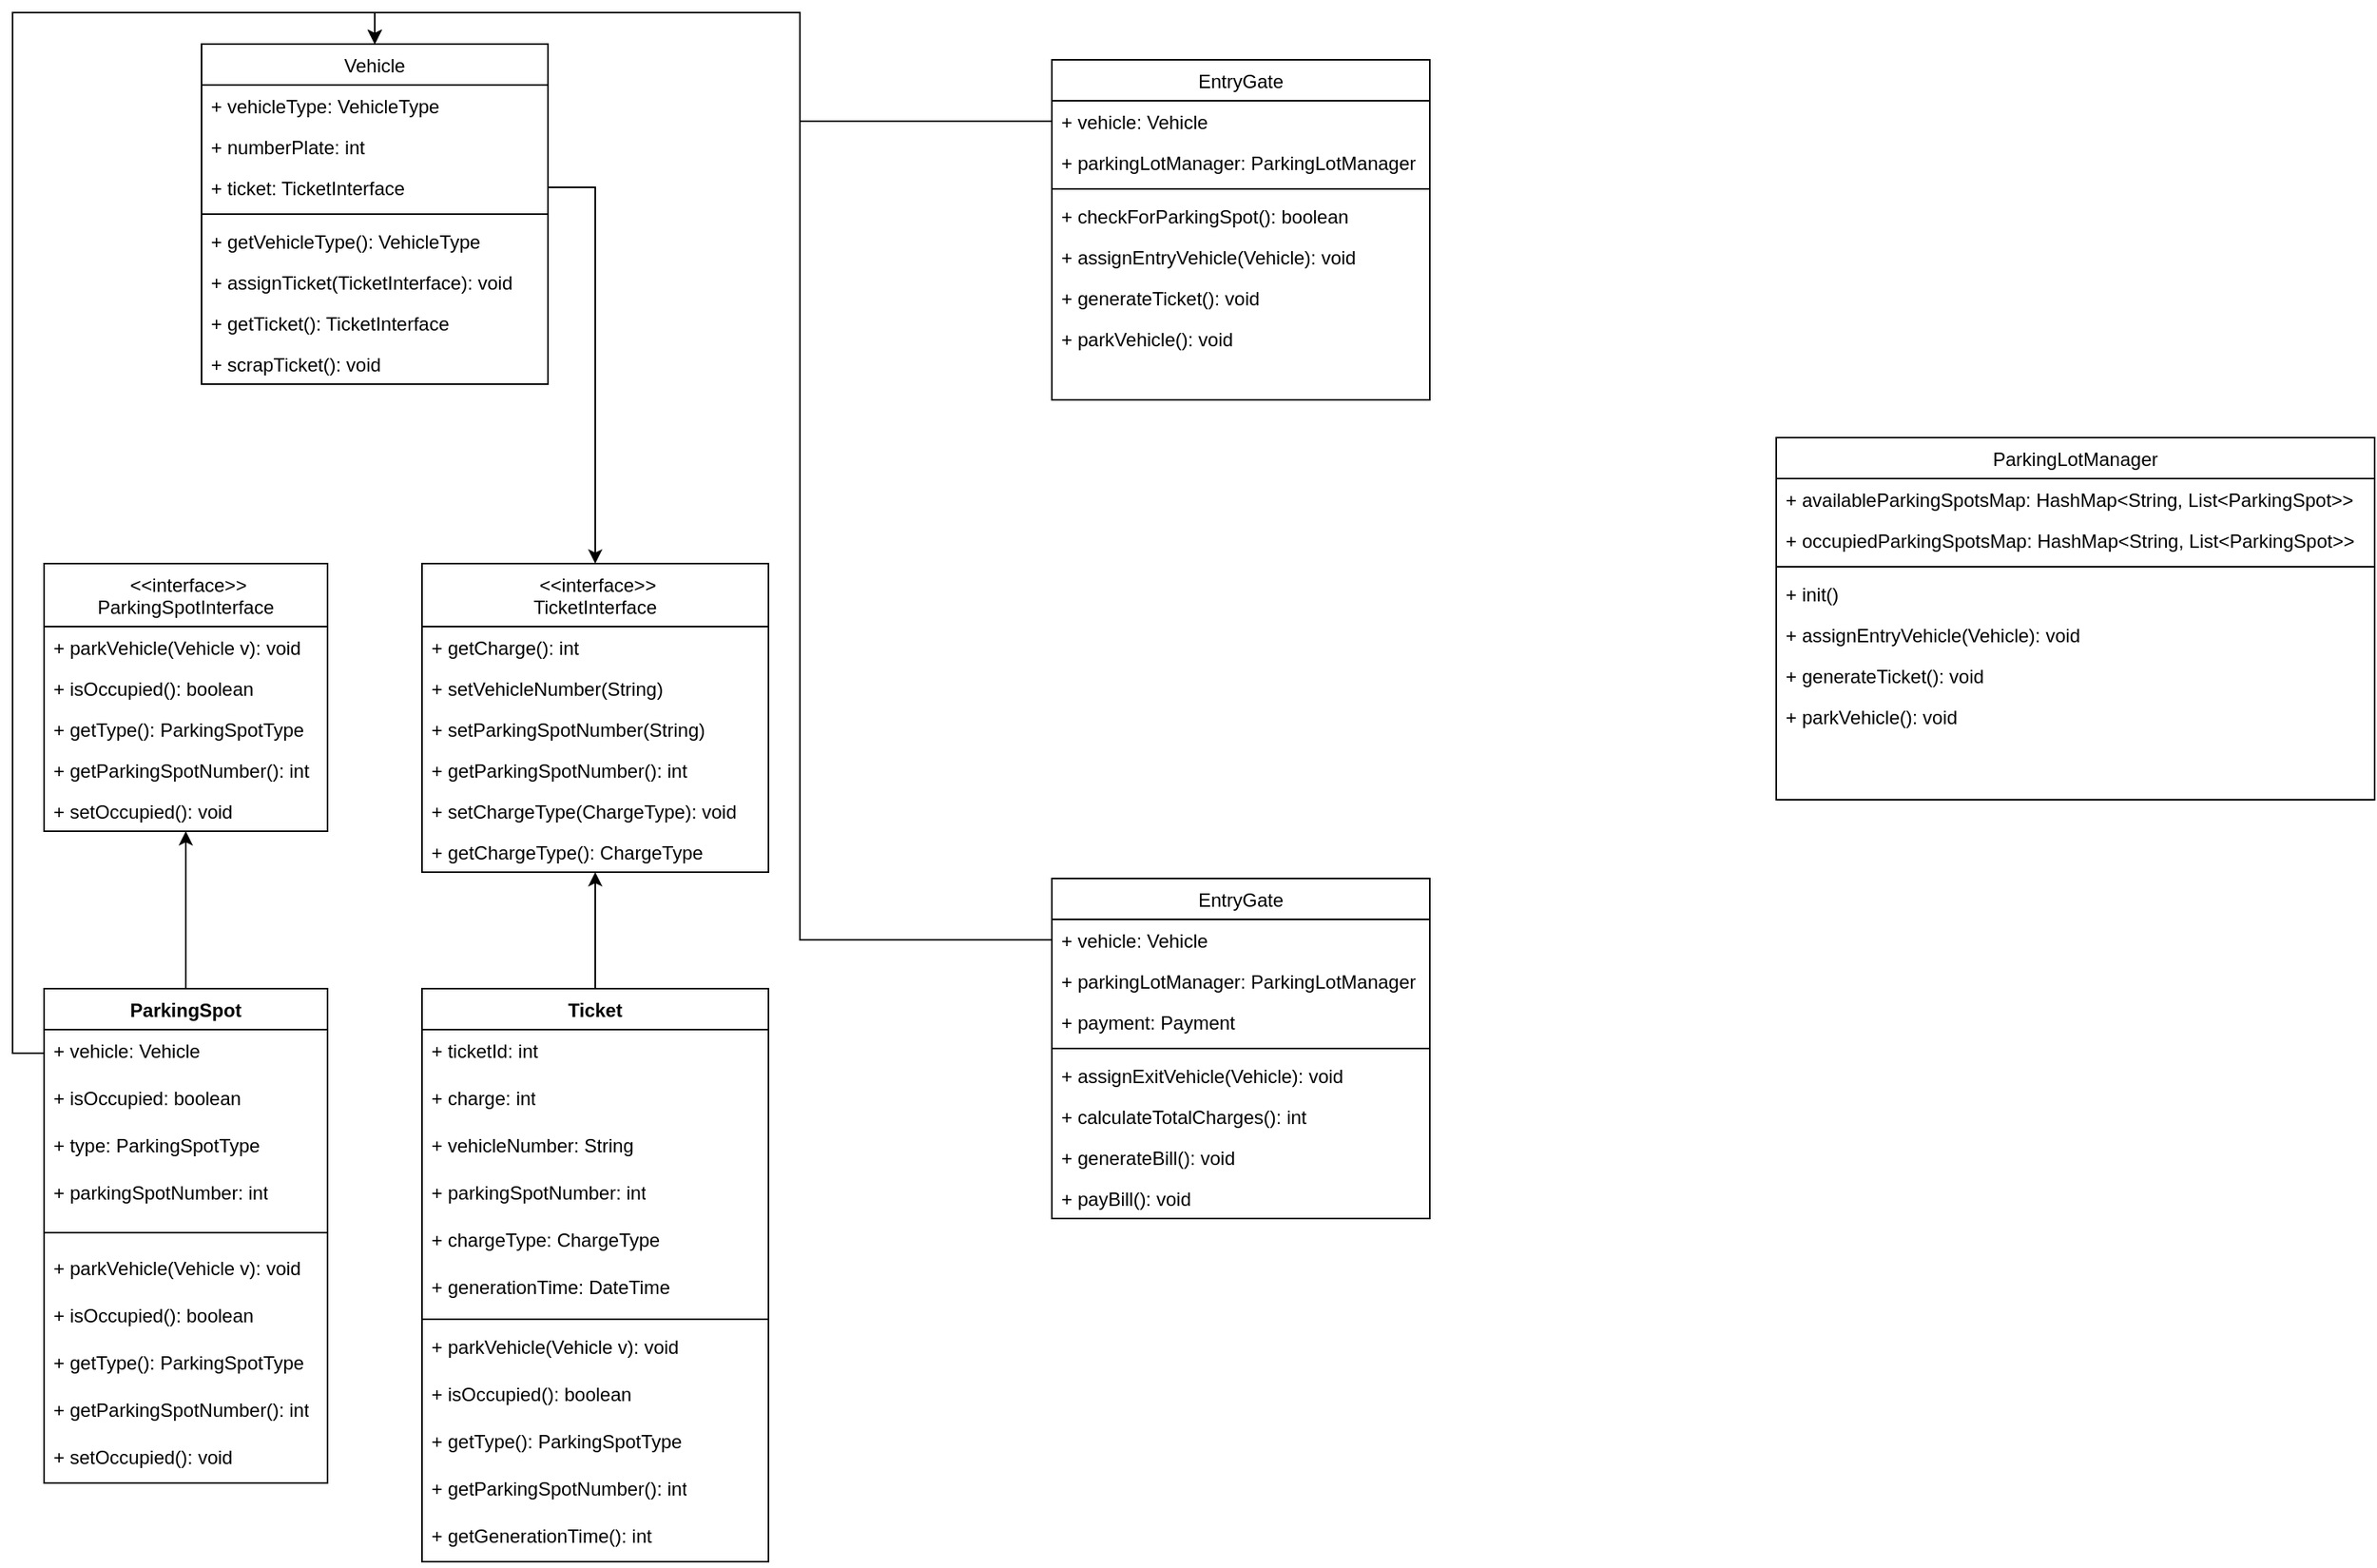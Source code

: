 <mxfile version="24.6.1" type="device">
  <diagram id="C5RBs43oDa-KdzZeNtuy" name="Page-1">
    <mxGraphModel dx="1379" dy="731" grid="1" gridSize="10" guides="1" tooltips="1" connect="1" arrows="1" fold="1" page="1" pageScale="1" pageWidth="827" pageHeight="1169" math="0" shadow="0">
      <root>
        <mxCell id="WIyWlLk6GJQsqaUBKTNV-0" />
        <mxCell id="WIyWlLk6GJQsqaUBKTNV-1" parent="WIyWlLk6GJQsqaUBKTNV-0" />
        <mxCell id="zkfFHV4jXpPFQw0GAbJ--6" value=" &lt;&lt;interface&gt;&gt;&#xa;ParkingSpotInterface&#xa;" style="swimlane;fontStyle=0;align=center;verticalAlign=top;childLayout=stackLayout;horizontal=1;startSize=40;horizontalStack=0;resizeParent=1;resizeLast=0;collapsible=1;marginBottom=0;rounded=0;shadow=0;strokeWidth=1;" parent="WIyWlLk6GJQsqaUBKTNV-1" vertex="1">
          <mxGeometry x="120" y="360" width="180" height="170" as="geometry">
            <mxRectangle x="130" y="380" width="160" height="26" as="alternateBounds" />
          </mxGeometry>
        </mxCell>
        <mxCell id="zkfFHV4jXpPFQw0GAbJ--11" value="+ parkVehicle(Vehicle v): void" style="text;align=left;verticalAlign=top;spacingLeft=4;spacingRight=4;overflow=hidden;rotatable=0;points=[[0,0.5],[1,0.5]];portConstraint=eastwest;" parent="zkfFHV4jXpPFQw0GAbJ--6" vertex="1">
          <mxGeometry y="40" width="180" height="26" as="geometry" />
        </mxCell>
        <mxCell id="pRUbzSru_5uITD0CQEm9-6" value="+ isOccupied(): boolean" style="text;align=left;verticalAlign=top;spacingLeft=4;spacingRight=4;overflow=hidden;rotatable=0;points=[[0,0.5],[1,0.5]];portConstraint=eastwest;" parent="zkfFHV4jXpPFQw0GAbJ--6" vertex="1">
          <mxGeometry y="66" width="180" height="26" as="geometry" />
        </mxCell>
        <mxCell id="pRUbzSru_5uITD0CQEm9-7" value="+ getType(): ParkingSpotType" style="text;align=left;verticalAlign=top;spacingLeft=4;spacingRight=4;overflow=hidden;rotatable=0;points=[[0,0.5],[1,0.5]];portConstraint=eastwest;" parent="zkfFHV4jXpPFQw0GAbJ--6" vertex="1">
          <mxGeometry y="92" width="180" height="26" as="geometry" />
        </mxCell>
        <mxCell id="pRUbzSru_5uITD0CQEm9-8" value="+ getParkingSpotNumber(): int" style="text;align=left;verticalAlign=top;spacingLeft=4;spacingRight=4;overflow=hidden;rotatable=0;points=[[0,0.5],[1,0.5]];portConstraint=eastwest;" parent="zkfFHV4jXpPFQw0GAbJ--6" vertex="1">
          <mxGeometry y="118" width="180" height="26" as="geometry" />
        </mxCell>
        <mxCell id="6XgjvXcAv6qJJ-n0-0Yf-0" value="+ setOccupied(): void" style="text;align=left;verticalAlign=top;spacingLeft=4;spacingRight=4;overflow=hidden;rotatable=0;points=[[0,0.5],[1,0.5]];portConstraint=eastwest;" vertex="1" parent="zkfFHV4jXpPFQw0GAbJ--6">
          <mxGeometry y="144" width="180" height="26" as="geometry" />
        </mxCell>
        <mxCell id="zkfFHV4jXpPFQw0GAbJ--17" value="Vehicle" style="swimlane;fontStyle=0;align=center;verticalAlign=top;childLayout=stackLayout;horizontal=1;startSize=26;horizontalStack=0;resizeParent=1;resizeLast=0;collapsible=1;marginBottom=0;rounded=0;shadow=0;strokeWidth=1;" parent="WIyWlLk6GJQsqaUBKTNV-1" vertex="1">
          <mxGeometry x="220" y="30" width="220" height="216" as="geometry">
            <mxRectangle x="550" y="140" width="160" height="26" as="alternateBounds" />
          </mxGeometry>
        </mxCell>
        <mxCell id="zkfFHV4jXpPFQw0GAbJ--18" value="+ vehicleType: VehicleType" style="text;align=left;verticalAlign=top;spacingLeft=4;spacingRight=4;overflow=hidden;rotatable=0;points=[[0,0.5],[1,0.5]];portConstraint=eastwest;" parent="zkfFHV4jXpPFQw0GAbJ--17" vertex="1">
          <mxGeometry y="26" width="220" height="26" as="geometry" />
        </mxCell>
        <mxCell id="zkfFHV4jXpPFQw0GAbJ--19" value="+ numberPlate: int" style="text;align=left;verticalAlign=top;spacingLeft=4;spacingRight=4;overflow=hidden;rotatable=0;points=[[0,0.5],[1,0.5]];portConstraint=eastwest;rounded=0;shadow=0;html=0;" parent="zkfFHV4jXpPFQw0GAbJ--17" vertex="1">
          <mxGeometry y="52" width="220" height="26" as="geometry" />
        </mxCell>
        <mxCell id="zkfFHV4jXpPFQw0GAbJ--20" value="+ ticket: TicketInterface" style="text;align=left;verticalAlign=top;spacingLeft=4;spacingRight=4;overflow=hidden;rotatable=0;points=[[0,0.5],[1,0.5]];portConstraint=eastwest;rounded=0;shadow=0;html=0;" parent="zkfFHV4jXpPFQw0GAbJ--17" vertex="1">
          <mxGeometry y="78" width="220" height="26" as="geometry" />
        </mxCell>
        <mxCell id="zkfFHV4jXpPFQw0GAbJ--23" value="" style="line;html=1;strokeWidth=1;align=left;verticalAlign=middle;spacingTop=-1;spacingLeft=3;spacingRight=3;rotatable=0;labelPosition=right;points=[];portConstraint=eastwest;" parent="zkfFHV4jXpPFQw0GAbJ--17" vertex="1">
          <mxGeometry y="104" width="220" height="8" as="geometry" />
        </mxCell>
        <mxCell id="zkfFHV4jXpPFQw0GAbJ--24" value="+ getVehicleType(): VehicleType" style="text;align=left;verticalAlign=top;spacingLeft=4;spacingRight=4;overflow=hidden;rotatable=0;points=[[0,0.5],[1,0.5]];portConstraint=eastwest;" parent="zkfFHV4jXpPFQw0GAbJ--17" vertex="1">
          <mxGeometry y="112" width="220" height="26" as="geometry" />
        </mxCell>
        <mxCell id="pRUbzSru_5uITD0CQEm9-55" value="+ assignTicket(TicketInterface): void" style="text;align=left;verticalAlign=top;spacingLeft=4;spacingRight=4;overflow=hidden;rotatable=0;points=[[0,0.5],[1,0.5]];portConstraint=eastwest;" parent="zkfFHV4jXpPFQw0GAbJ--17" vertex="1">
          <mxGeometry y="138" width="220" height="26" as="geometry" />
        </mxCell>
        <mxCell id="zkfFHV4jXpPFQw0GAbJ--25" value="+ getTicket(): TicketInterface" style="text;align=left;verticalAlign=top;spacingLeft=4;spacingRight=4;overflow=hidden;rotatable=0;points=[[0,0.5],[1,0.5]];portConstraint=eastwest;" parent="zkfFHV4jXpPFQw0GAbJ--17" vertex="1">
          <mxGeometry y="164" width="220" height="26" as="geometry" />
        </mxCell>
        <mxCell id="pRUbzSru_5uITD0CQEm9-53" value="+ scrapTicket(): void" style="text;align=left;verticalAlign=top;spacingLeft=4;spacingRight=4;overflow=hidden;rotatable=0;points=[[0,0.5],[1,0.5]];portConstraint=eastwest;" parent="zkfFHV4jXpPFQw0GAbJ--17" vertex="1">
          <mxGeometry y="190" width="220" height="26" as="geometry" />
        </mxCell>
        <mxCell id="pRUbzSru_5uITD0CQEm9-9" value=" &lt;&lt;interface&gt;&gt;&#xa;TicketInterface&#xa;" style="swimlane;fontStyle=0;align=center;verticalAlign=top;childLayout=stackLayout;horizontal=1;startSize=40;horizontalStack=0;resizeParent=1;resizeLast=0;collapsible=1;marginBottom=0;rounded=0;shadow=0;strokeWidth=1;" parent="WIyWlLk6GJQsqaUBKTNV-1" vertex="1">
          <mxGeometry x="360" y="360" width="220" height="196" as="geometry">
            <mxRectangle x="130" y="380" width="160" height="26" as="alternateBounds" />
          </mxGeometry>
        </mxCell>
        <mxCell id="pRUbzSru_5uITD0CQEm9-10" value="+ getCharge(): int" style="text;align=left;verticalAlign=top;spacingLeft=4;spacingRight=4;overflow=hidden;rotatable=0;points=[[0,0.5],[1,0.5]];portConstraint=eastwest;" parent="pRUbzSru_5uITD0CQEm9-9" vertex="1">
          <mxGeometry y="40" width="220" height="26" as="geometry" />
        </mxCell>
        <mxCell id="pRUbzSru_5uITD0CQEm9-11" value="+ setVehicleNumber(String)" style="text;align=left;verticalAlign=top;spacingLeft=4;spacingRight=4;overflow=hidden;rotatable=0;points=[[0,0.5],[1,0.5]];portConstraint=eastwest;" parent="pRUbzSru_5uITD0CQEm9-9" vertex="1">
          <mxGeometry y="66" width="220" height="26" as="geometry" />
        </mxCell>
        <mxCell id="pRUbzSru_5uITD0CQEm9-12" value="+ setParkingSpotNumber(String)" style="text;align=left;verticalAlign=top;spacingLeft=4;spacingRight=4;overflow=hidden;rotatable=0;points=[[0,0.5],[1,0.5]];portConstraint=eastwest;" parent="pRUbzSru_5uITD0CQEm9-9" vertex="1">
          <mxGeometry y="92" width="220" height="26" as="geometry" />
        </mxCell>
        <mxCell id="pRUbzSru_5uITD0CQEm9-13" value="+ getParkingSpotNumber(): int" style="text;align=left;verticalAlign=top;spacingLeft=4;spacingRight=4;overflow=hidden;rotatable=0;points=[[0,0.5],[1,0.5]];portConstraint=eastwest;" parent="pRUbzSru_5uITD0CQEm9-9" vertex="1">
          <mxGeometry y="118" width="220" height="26" as="geometry" />
        </mxCell>
        <mxCell id="pRUbzSru_5uITD0CQEm9-35" value="+ setChargeType(ChargeType): void" style="text;align=left;verticalAlign=top;spacingLeft=4;spacingRight=4;overflow=hidden;rotatable=0;points=[[0,0.5],[1,0.5]];portConstraint=eastwest;" parent="pRUbzSru_5uITD0CQEm9-9" vertex="1">
          <mxGeometry y="144" width="220" height="26" as="geometry" />
        </mxCell>
        <mxCell id="pRUbzSru_5uITD0CQEm9-36" value="+ getChargeType(): ChargeType" style="text;align=left;verticalAlign=top;spacingLeft=4;spacingRight=4;overflow=hidden;rotatable=0;points=[[0,0.5],[1,0.5]];portConstraint=eastwest;" parent="pRUbzSru_5uITD0CQEm9-9" vertex="1">
          <mxGeometry y="170" width="220" height="26" as="geometry" />
        </mxCell>
        <mxCell id="pRUbzSru_5uITD0CQEm9-21" style="edgeStyle=orthogonalEdgeStyle;rounded=0;orthogonalLoop=1;jettySize=auto;html=1;exitX=0.5;exitY=0;exitDx=0;exitDy=0;" parent="WIyWlLk6GJQsqaUBKTNV-1" source="pRUbzSru_5uITD0CQEm9-14" target="zkfFHV4jXpPFQw0GAbJ--6" edge="1">
          <mxGeometry relative="1" as="geometry" />
        </mxCell>
        <mxCell id="pRUbzSru_5uITD0CQEm9-14" value="ParkingSpot" style="swimlane;fontStyle=1;align=center;verticalAlign=top;childLayout=stackLayout;horizontal=1;startSize=26;horizontalStack=0;resizeParent=1;resizeParentMax=0;resizeLast=0;collapsible=1;marginBottom=0;whiteSpace=wrap;html=1;" parent="WIyWlLk6GJQsqaUBKTNV-1" vertex="1">
          <mxGeometry x="120" y="630" width="180" height="314" as="geometry" />
        </mxCell>
        <mxCell id="pRUbzSru_5uITD0CQEm9-50" value="+ vehicle: Vehicle" style="text;strokeColor=none;fillColor=none;align=left;verticalAlign=top;spacingLeft=4;spacingRight=4;overflow=hidden;rotatable=0;points=[[0,0.5],[1,0.5]];portConstraint=eastwest;whiteSpace=wrap;html=1;" parent="pRUbzSru_5uITD0CQEm9-14" vertex="1">
          <mxGeometry y="26" width="180" height="30" as="geometry" />
        </mxCell>
        <mxCell id="pRUbzSru_5uITD0CQEm9-49" value="+ isOccupied: boolean" style="text;strokeColor=none;fillColor=none;align=left;verticalAlign=top;spacingLeft=4;spacingRight=4;overflow=hidden;rotatable=0;points=[[0,0.5],[1,0.5]];portConstraint=eastwest;whiteSpace=wrap;html=1;" parent="pRUbzSru_5uITD0CQEm9-14" vertex="1">
          <mxGeometry y="56" width="180" height="30" as="geometry" />
        </mxCell>
        <mxCell id="pRUbzSru_5uITD0CQEm9-48" value="+ type: ParkingSpotType" style="text;strokeColor=none;fillColor=none;align=left;verticalAlign=top;spacingLeft=4;spacingRight=4;overflow=hidden;rotatable=0;points=[[0,0.5],[1,0.5]];portConstraint=eastwest;whiteSpace=wrap;html=1;" parent="pRUbzSru_5uITD0CQEm9-14" vertex="1">
          <mxGeometry y="86" width="180" height="30" as="geometry" />
        </mxCell>
        <mxCell id="pRUbzSru_5uITD0CQEm9-47" value="+ parkingSpotNumber: int" style="text;strokeColor=none;fillColor=none;align=left;verticalAlign=top;spacingLeft=4;spacingRight=4;overflow=hidden;rotatable=0;points=[[0,0.5],[1,0.5]];portConstraint=eastwest;whiteSpace=wrap;html=1;" parent="pRUbzSru_5uITD0CQEm9-14" vertex="1">
          <mxGeometry y="116" width="180" height="30" as="geometry" />
        </mxCell>
        <mxCell id="pRUbzSru_5uITD0CQEm9-16" value="" style="line;strokeWidth=1;fillColor=none;align=left;verticalAlign=middle;spacingTop=-1;spacingLeft=3;spacingRight=3;rotatable=0;labelPosition=right;points=[];portConstraint=eastwest;strokeColor=inherit;" parent="pRUbzSru_5uITD0CQEm9-14" vertex="1">
          <mxGeometry y="146" width="180" height="18" as="geometry" />
        </mxCell>
        <mxCell id="pRUbzSru_5uITD0CQEm9-17" value="&lt;span style=&quot;text-wrap: nowrap;&quot;&gt;+ parkVehicle(Vehicle v): void&lt;/span&gt;" style="text;strokeColor=none;fillColor=none;align=left;verticalAlign=top;spacingLeft=4;spacingRight=4;overflow=hidden;rotatable=0;points=[[0,0.5],[1,0.5]];portConstraint=eastwest;whiteSpace=wrap;html=1;" parent="pRUbzSru_5uITD0CQEm9-14" vertex="1">
          <mxGeometry y="164" width="180" height="30" as="geometry" />
        </mxCell>
        <mxCell id="pRUbzSru_5uITD0CQEm9-31" value="&lt;span style=&quot;text-wrap: nowrap;&quot;&gt;+ isOccupied(): boolean&lt;/span&gt;" style="text;strokeColor=none;fillColor=none;align=left;verticalAlign=top;spacingLeft=4;spacingRight=4;overflow=hidden;rotatable=0;points=[[0,0.5],[1,0.5]];portConstraint=eastwest;whiteSpace=wrap;html=1;" parent="pRUbzSru_5uITD0CQEm9-14" vertex="1">
          <mxGeometry y="194" width="180" height="30" as="geometry" />
        </mxCell>
        <mxCell id="pRUbzSru_5uITD0CQEm9-32" value="&lt;span style=&quot;text-wrap: nowrap;&quot;&gt;+ getType(): ParkingSpotType&lt;/span&gt;" style="text;strokeColor=none;fillColor=none;align=left;verticalAlign=top;spacingLeft=4;spacingRight=4;overflow=hidden;rotatable=0;points=[[0,0.5],[1,0.5]];portConstraint=eastwest;whiteSpace=wrap;html=1;" parent="pRUbzSru_5uITD0CQEm9-14" vertex="1">
          <mxGeometry y="224" width="180" height="30" as="geometry" />
        </mxCell>
        <mxCell id="pRUbzSru_5uITD0CQEm9-33" value="&lt;span style=&quot;text-wrap: nowrap;&quot;&gt;+ getParkingSpotNumber(): int&lt;/span&gt;" style="text;strokeColor=none;fillColor=none;align=left;verticalAlign=top;spacingLeft=4;spacingRight=4;overflow=hidden;rotatable=0;points=[[0,0.5],[1,0.5]];portConstraint=eastwest;whiteSpace=wrap;html=1;" parent="pRUbzSru_5uITD0CQEm9-14" vertex="1">
          <mxGeometry y="254" width="180" height="30" as="geometry" />
        </mxCell>
        <mxCell id="6XgjvXcAv6qJJ-n0-0Yf-1" value="&lt;span style=&quot;text-wrap: nowrap;&quot;&gt;+ setOccupied(): void&lt;/span&gt;" style="text;strokeColor=none;fillColor=none;align=left;verticalAlign=top;spacingLeft=4;spacingRight=4;overflow=hidden;rotatable=0;points=[[0,0.5],[1,0.5]];portConstraint=eastwest;whiteSpace=wrap;html=1;" vertex="1" parent="pRUbzSru_5uITD0CQEm9-14">
          <mxGeometry y="284" width="180" height="30" as="geometry" />
        </mxCell>
        <mxCell id="pRUbzSru_5uITD0CQEm9-44" style="edgeStyle=orthogonalEdgeStyle;rounded=0;orthogonalLoop=1;jettySize=auto;html=1;exitX=0.5;exitY=0;exitDx=0;exitDy=0;" parent="WIyWlLk6GJQsqaUBKTNV-1" source="pRUbzSru_5uITD0CQEm9-37" target="pRUbzSru_5uITD0CQEm9-9" edge="1">
          <mxGeometry relative="1" as="geometry" />
        </mxCell>
        <mxCell id="pRUbzSru_5uITD0CQEm9-37" value="Ticket" style="swimlane;fontStyle=1;align=center;verticalAlign=top;childLayout=stackLayout;horizontal=1;startSize=26;horizontalStack=0;resizeParent=1;resizeParentMax=0;resizeLast=0;collapsible=1;marginBottom=0;whiteSpace=wrap;html=1;" parent="WIyWlLk6GJQsqaUBKTNV-1" vertex="1">
          <mxGeometry x="360" y="630" width="220" height="364" as="geometry" />
        </mxCell>
        <mxCell id="pRUbzSru_5uITD0CQEm9-60" value="+ ticketId: int" style="text;strokeColor=none;fillColor=none;align=left;verticalAlign=top;spacingLeft=4;spacingRight=4;overflow=hidden;rotatable=0;points=[[0,0.5],[1,0.5]];portConstraint=eastwest;whiteSpace=wrap;html=1;" parent="pRUbzSru_5uITD0CQEm9-37" vertex="1">
          <mxGeometry y="26" width="220" height="30" as="geometry" />
        </mxCell>
        <mxCell id="pRUbzSru_5uITD0CQEm9-59" value="+ charge: int" style="text;strokeColor=none;fillColor=none;align=left;verticalAlign=top;spacingLeft=4;spacingRight=4;overflow=hidden;rotatable=0;points=[[0,0.5],[1,0.5]];portConstraint=eastwest;whiteSpace=wrap;html=1;" parent="pRUbzSru_5uITD0CQEm9-37" vertex="1">
          <mxGeometry y="56" width="220" height="30" as="geometry" />
        </mxCell>
        <mxCell id="pRUbzSru_5uITD0CQEm9-58" value="+ vehicleNumber: String" style="text;strokeColor=none;fillColor=none;align=left;verticalAlign=top;spacingLeft=4;spacingRight=4;overflow=hidden;rotatable=0;points=[[0,0.5],[1,0.5]];portConstraint=eastwest;whiteSpace=wrap;html=1;" parent="pRUbzSru_5uITD0CQEm9-37" vertex="1">
          <mxGeometry y="86" width="220" height="30" as="geometry" />
        </mxCell>
        <mxCell id="pRUbzSru_5uITD0CQEm9-57" value="+ parkingSpotNumber: int" style="text;strokeColor=none;fillColor=none;align=left;verticalAlign=top;spacingLeft=4;spacingRight=4;overflow=hidden;rotatable=0;points=[[0,0.5],[1,0.5]];portConstraint=eastwest;whiteSpace=wrap;html=1;" parent="pRUbzSru_5uITD0CQEm9-37" vertex="1">
          <mxGeometry y="116" width="220" height="30" as="geometry" />
        </mxCell>
        <mxCell id="pRUbzSru_5uITD0CQEm9-56" value="+ chargeType: ChargeType" style="text;strokeColor=none;fillColor=none;align=left;verticalAlign=top;spacingLeft=4;spacingRight=4;overflow=hidden;rotatable=0;points=[[0,0.5],[1,0.5]];portConstraint=eastwest;whiteSpace=wrap;html=1;" parent="pRUbzSru_5uITD0CQEm9-37" vertex="1">
          <mxGeometry y="146" width="220" height="30" as="geometry" />
        </mxCell>
        <mxCell id="pRUbzSru_5uITD0CQEm9-62" value="+ generationTime: DateTime" style="text;strokeColor=none;fillColor=none;align=left;verticalAlign=top;spacingLeft=4;spacingRight=4;overflow=hidden;rotatable=0;points=[[0,0.5],[1,0.5]];portConstraint=eastwest;whiteSpace=wrap;html=1;" parent="pRUbzSru_5uITD0CQEm9-37" vertex="1">
          <mxGeometry y="176" width="220" height="30" as="geometry" />
        </mxCell>
        <mxCell id="pRUbzSru_5uITD0CQEm9-39" value="" style="line;strokeWidth=1;fillColor=none;align=left;verticalAlign=middle;spacingTop=-1;spacingLeft=3;spacingRight=3;rotatable=0;labelPosition=right;points=[];portConstraint=eastwest;strokeColor=inherit;" parent="pRUbzSru_5uITD0CQEm9-37" vertex="1">
          <mxGeometry y="206" width="220" height="8" as="geometry" />
        </mxCell>
        <mxCell id="pRUbzSru_5uITD0CQEm9-40" value="&lt;span style=&quot;text-wrap: nowrap;&quot;&gt;+ parkVehicle(Vehicle v): void&lt;/span&gt;" style="text;strokeColor=none;fillColor=none;align=left;verticalAlign=top;spacingLeft=4;spacingRight=4;overflow=hidden;rotatable=0;points=[[0,0.5],[1,0.5]];portConstraint=eastwest;whiteSpace=wrap;html=1;" parent="pRUbzSru_5uITD0CQEm9-37" vertex="1">
          <mxGeometry y="214" width="220" height="30" as="geometry" />
        </mxCell>
        <mxCell id="pRUbzSru_5uITD0CQEm9-41" value="&lt;span style=&quot;text-wrap: nowrap;&quot;&gt;+ isOccupied(): boolean&lt;/span&gt;" style="text;strokeColor=none;fillColor=none;align=left;verticalAlign=top;spacingLeft=4;spacingRight=4;overflow=hidden;rotatable=0;points=[[0,0.5],[1,0.5]];portConstraint=eastwest;whiteSpace=wrap;html=1;" parent="pRUbzSru_5uITD0CQEm9-37" vertex="1">
          <mxGeometry y="244" width="220" height="30" as="geometry" />
        </mxCell>
        <mxCell id="pRUbzSru_5uITD0CQEm9-42" value="&lt;span style=&quot;text-wrap: nowrap;&quot;&gt;+ getType(): ParkingSpotType&lt;/span&gt;" style="text;strokeColor=none;fillColor=none;align=left;verticalAlign=top;spacingLeft=4;spacingRight=4;overflow=hidden;rotatable=0;points=[[0,0.5],[1,0.5]];portConstraint=eastwest;whiteSpace=wrap;html=1;" parent="pRUbzSru_5uITD0CQEm9-37" vertex="1">
          <mxGeometry y="274" width="220" height="30" as="geometry" />
        </mxCell>
        <mxCell id="pRUbzSru_5uITD0CQEm9-43" value="&lt;span style=&quot;text-wrap: nowrap;&quot;&gt;+ getParkingSpotNumber(): int&lt;/span&gt;" style="text;strokeColor=none;fillColor=none;align=left;verticalAlign=top;spacingLeft=4;spacingRight=4;overflow=hidden;rotatable=0;points=[[0,0.5],[1,0.5]];portConstraint=eastwest;whiteSpace=wrap;html=1;" parent="pRUbzSru_5uITD0CQEm9-37" vertex="1">
          <mxGeometry y="304" width="220" height="30" as="geometry" />
        </mxCell>
        <mxCell id="pRUbzSru_5uITD0CQEm9-61" value="&lt;span style=&quot;text-wrap: nowrap;&quot;&gt;+ getGenerationTime(): int&lt;/span&gt;" style="text;strokeColor=none;fillColor=none;align=left;verticalAlign=top;spacingLeft=4;spacingRight=4;overflow=hidden;rotatable=0;points=[[0,0.5],[1,0.5]];portConstraint=eastwest;whiteSpace=wrap;html=1;" parent="pRUbzSru_5uITD0CQEm9-37" vertex="1">
          <mxGeometry y="334" width="220" height="30" as="geometry" />
        </mxCell>
        <mxCell id="pRUbzSru_5uITD0CQEm9-51" style="edgeStyle=orthogonalEdgeStyle;rounded=0;orthogonalLoop=1;jettySize=auto;html=1;exitX=0;exitY=0.5;exitDx=0;exitDy=0;entryX=0.5;entryY=0;entryDx=0;entryDy=0;" parent="WIyWlLk6GJQsqaUBKTNV-1" source="pRUbzSru_5uITD0CQEm9-50" target="zkfFHV4jXpPFQw0GAbJ--17" edge="1">
          <mxGeometry relative="1" as="geometry" />
        </mxCell>
        <mxCell id="pRUbzSru_5uITD0CQEm9-52" style="edgeStyle=orthogonalEdgeStyle;rounded=0;orthogonalLoop=1;jettySize=auto;html=1;entryX=0.5;entryY=0;entryDx=0;entryDy=0;" parent="WIyWlLk6GJQsqaUBKTNV-1" source="zkfFHV4jXpPFQw0GAbJ--20" target="pRUbzSru_5uITD0CQEm9-9" edge="1">
          <mxGeometry relative="1" as="geometry" />
        </mxCell>
        <mxCell id="pRUbzSru_5uITD0CQEm9-63" value="EntryGate" style="swimlane;fontStyle=0;align=center;verticalAlign=top;childLayout=stackLayout;horizontal=1;startSize=26;horizontalStack=0;resizeParent=1;resizeLast=0;collapsible=1;marginBottom=0;rounded=0;shadow=0;strokeWidth=1;" parent="WIyWlLk6GJQsqaUBKTNV-1" vertex="1">
          <mxGeometry x="760" y="40" width="240" height="216" as="geometry">
            <mxRectangle x="550" y="140" width="160" height="26" as="alternateBounds" />
          </mxGeometry>
        </mxCell>
        <mxCell id="pRUbzSru_5uITD0CQEm9-64" value="+ vehicle: Vehicle" style="text;align=left;verticalAlign=top;spacingLeft=4;spacingRight=4;overflow=hidden;rotatable=0;points=[[0,0.5],[1,0.5]];portConstraint=eastwest;" parent="pRUbzSru_5uITD0CQEm9-63" vertex="1">
          <mxGeometry y="26" width="240" height="26" as="geometry" />
        </mxCell>
        <mxCell id="pRUbzSru_5uITD0CQEm9-66" value="+ parkingLotManager: ParkingLotManager&#xa;" style="text;align=left;verticalAlign=top;spacingLeft=4;spacingRight=4;overflow=hidden;rotatable=0;points=[[0,0.5],[1,0.5]];portConstraint=eastwest;rounded=0;shadow=0;html=0;" parent="pRUbzSru_5uITD0CQEm9-63" vertex="1">
          <mxGeometry y="52" width="240" height="26" as="geometry" />
        </mxCell>
        <mxCell id="pRUbzSru_5uITD0CQEm9-67" value="" style="line;html=1;strokeWidth=1;align=left;verticalAlign=middle;spacingTop=-1;spacingLeft=3;spacingRight=3;rotatable=0;labelPosition=right;points=[];portConstraint=eastwest;" parent="pRUbzSru_5uITD0CQEm9-63" vertex="1">
          <mxGeometry y="78" width="240" height="8" as="geometry" />
        </mxCell>
        <mxCell id="pRUbzSru_5uITD0CQEm9-68" value="+ checkForParkingSpot(): boolean" style="text;align=left;verticalAlign=top;spacingLeft=4;spacingRight=4;overflow=hidden;rotatable=0;points=[[0,0.5],[1,0.5]];portConstraint=eastwest;" parent="pRUbzSru_5uITD0CQEm9-63" vertex="1">
          <mxGeometry y="86" width="240" height="26" as="geometry" />
        </mxCell>
        <mxCell id="pRUbzSru_5uITD0CQEm9-69" value="+ assignEntryVehicle(Vehicle): void" style="text;align=left;verticalAlign=top;spacingLeft=4;spacingRight=4;overflow=hidden;rotatable=0;points=[[0,0.5],[1,0.5]];portConstraint=eastwest;" parent="pRUbzSru_5uITD0CQEm9-63" vertex="1">
          <mxGeometry y="112" width="240" height="26" as="geometry" />
        </mxCell>
        <mxCell id="pRUbzSru_5uITD0CQEm9-70" value="+ generateTicket(): void" style="text;align=left;verticalAlign=top;spacingLeft=4;spacingRight=4;overflow=hidden;rotatable=0;points=[[0,0.5],[1,0.5]];portConstraint=eastwest;" parent="pRUbzSru_5uITD0CQEm9-63" vertex="1">
          <mxGeometry y="138" width="240" height="26" as="geometry" />
        </mxCell>
        <mxCell id="pRUbzSru_5uITD0CQEm9-71" value="+ parkVehicle(): void" style="text;align=left;verticalAlign=top;spacingLeft=4;spacingRight=4;overflow=hidden;rotatable=0;points=[[0,0.5],[1,0.5]];portConstraint=eastwest;" parent="pRUbzSru_5uITD0CQEm9-63" vertex="1">
          <mxGeometry y="164" width="240" height="26" as="geometry" />
        </mxCell>
        <mxCell id="pRUbzSru_5uITD0CQEm9-72" style="edgeStyle=orthogonalEdgeStyle;rounded=0;orthogonalLoop=1;jettySize=auto;html=1;entryX=0.5;entryY=0;entryDx=0;entryDy=0;" parent="WIyWlLk6GJQsqaUBKTNV-1" source="pRUbzSru_5uITD0CQEm9-64" target="zkfFHV4jXpPFQw0GAbJ--17" edge="1">
          <mxGeometry relative="1" as="geometry" />
        </mxCell>
        <mxCell id="pRUbzSru_5uITD0CQEm9-73" value="EntryGate" style="swimlane;fontStyle=0;align=center;verticalAlign=top;childLayout=stackLayout;horizontal=1;startSize=26;horizontalStack=0;resizeParent=1;resizeLast=0;collapsible=1;marginBottom=0;rounded=0;shadow=0;strokeWidth=1;" parent="WIyWlLk6GJQsqaUBKTNV-1" vertex="1">
          <mxGeometry x="760" y="560" width="240" height="216" as="geometry">
            <mxRectangle x="550" y="140" width="160" height="26" as="alternateBounds" />
          </mxGeometry>
        </mxCell>
        <mxCell id="pRUbzSru_5uITD0CQEm9-74" value="+ vehicle: Vehicle" style="text;align=left;verticalAlign=top;spacingLeft=4;spacingRight=4;overflow=hidden;rotatable=0;points=[[0,0.5],[1,0.5]];portConstraint=eastwest;" parent="pRUbzSru_5uITD0CQEm9-73" vertex="1">
          <mxGeometry y="26" width="240" height="26" as="geometry" />
        </mxCell>
        <mxCell id="pRUbzSru_5uITD0CQEm9-75" value="+ parkingLotManager: ParkingLotManager&#xa;" style="text;align=left;verticalAlign=top;spacingLeft=4;spacingRight=4;overflow=hidden;rotatable=0;points=[[0,0.5],[1,0.5]];portConstraint=eastwest;rounded=0;shadow=0;html=0;" parent="pRUbzSru_5uITD0CQEm9-73" vertex="1">
          <mxGeometry y="52" width="240" height="26" as="geometry" />
        </mxCell>
        <mxCell id="pRUbzSru_5uITD0CQEm9-82" value="+ payment: Payment" style="text;align=left;verticalAlign=top;spacingLeft=4;spacingRight=4;overflow=hidden;rotatable=0;points=[[0,0.5],[1,0.5]];portConstraint=eastwest;rounded=0;shadow=0;html=0;" parent="pRUbzSru_5uITD0CQEm9-73" vertex="1">
          <mxGeometry y="78" width="240" height="26" as="geometry" />
        </mxCell>
        <mxCell id="pRUbzSru_5uITD0CQEm9-76" value="" style="line;html=1;strokeWidth=1;align=left;verticalAlign=middle;spacingTop=-1;spacingLeft=3;spacingRight=3;rotatable=0;labelPosition=right;points=[];portConstraint=eastwest;" parent="pRUbzSru_5uITD0CQEm9-73" vertex="1">
          <mxGeometry y="104" width="240" height="8" as="geometry" />
        </mxCell>
        <mxCell id="pRUbzSru_5uITD0CQEm9-78" value="+ assignExitVehicle(Vehicle): void" style="text;align=left;verticalAlign=top;spacingLeft=4;spacingRight=4;overflow=hidden;rotatable=0;points=[[0,0.5],[1,0.5]];portConstraint=eastwest;" parent="pRUbzSru_5uITD0CQEm9-73" vertex="1">
          <mxGeometry y="112" width="240" height="26" as="geometry" />
        </mxCell>
        <mxCell id="pRUbzSru_5uITD0CQEm9-79" value="+ calculateTotalCharges(): int" style="text;align=left;verticalAlign=top;spacingLeft=4;spacingRight=4;overflow=hidden;rotatable=0;points=[[0,0.5],[1,0.5]];portConstraint=eastwest;" parent="pRUbzSru_5uITD0CQEm9-73" vertex="1">
          <mxGeometry y="138" width="240" height="26" as="geometry" />
        </mxCell>
        <mxCell id="pRUbzSru_5uITD0CQEm9-80" value="+ generateBill(): void" style="text;align=left;verticalAlign=top;spacingLeft=4;spacingRight=4;overflow=hidden;rotatable=0;points=[[0,0.5],[1,0.5]];portConstraint=eastwest;" parent="pRUbzSru_5uITD0CQEm9-73" vertex="1">
          <mxGeometry y="164" width="240" height="26" as="geometry" />
        </mxCell>
        <mxCell id="pRUbzSru_5uITD0CQEm9-83" value="+ payBill(): void" style="text;align=left;verticalAlign=top;spacingLeft=4;spacingRight=4;overflow=hidden;rotatable=0;points=[[0,0.5],[1,0.5]];portConstraint=eastwest;" parent="pRUbzSru_5uITD0CQEm9-73" vertex="1">
          <mxGeometry y="190" width="240" height="26" as="geometry" />
        </mxCell>
        <mxCell id="pRUbzSru_5uITD0CQEm9-81" style="edgeStyle=orthogonalEdgeStyle;rounded=0;orthogonalLoop=1;jettySize=auto;html=1;entryX=0.5;entryY=0;entryDx=0;entryDy=0;" parent="WIyWlLk6GJQsqaUBKTNV-1" source="pRUbzSru_5uITD0CQEm9-74" target="zkfFHV4jXpPFQw0GAbJ--17" edge="1">
          <mxGeometry relative="1" as="geometry" />
        </mxCell>
        <mxCell id="pRUbzSru_5uITD0CQEm9-84" value="ParkingLotManager&#xa;" style="swimlane;fontStyle=0;align=center;verticalAlign=top;childLayout=stackLayout;horizontal=1;startSize=26;horizontalStack=0;resizeParent=1;resizeLast=0;collapsible=1;marginBottom=0;rounded=0;shadow=0;strokeWidth=1;" parent="WIyWlLk6GJQsqaUBKTNV-1" vertex="1">
          <mxGeometry x="1220" y="280" width="380" height="230" as="geometry">
            <mxRectangle x="550" y="140" width="160" height="26" as="alternateBounds" />
          </mxGeometry>
        </mxCell>
        <mxCell id="pRUbzSru_5uITD0CQEm9-85" value="+ availableParkingSpotsMap: HashMap&lt;String, List&lt;ParkingSpot&gt;&gt;" style="text;align=left;verticalAlign=top;spacingLeft=4;spacingRight=4;overflow=hidden;rotatable=0;points=[[0,0.5],[1,0.5]];portConstraint=eastwest;" parent="pRUbzSru_5uITD0CQEm9-84" vertex="1">
          <mxGeometry y="26" width="380" height="26" as="geometry" />
        </mxCell>
        <mxCell id="pRUbzSru_5uITD0CQEm9-92" value="+ occupiedParkingSpotsMap: HashMap&lt;String, List&lt;ParkingSpot&gt;&gt;" style="text;align=left;verticalAlign=top;spacingLeft=4;spacingRight=4;overflow=hidden;rotatable=0;points=[[0,0.5],[1,0.5]];portConstraint=eastwest;" parent="pRUbzSru_5uITD0CQEm9-84" vertex="1">
          <mxGeometry y="52" width="380" height="26" as="geometry" />
        </mxCell>
        <mxCell id="pRUbzSru_5uITD0CQEm9-87" value="" style="line;html=1;strokeWidth=1;align=left;verticalAlign=middle;spacingTop=-1;spacingLeft=3;spacingRight=3;rotatable=0;labelPosition=right;points=[];portConstraint=eastwest;" parent="pRUbzSru_5uITD0CQEm9-84" vertex="1">
          <mxGeometry y="78" width="380" height="8" as="geometry" />
        </mxCell>
        <mxCell id="pRUbzSru_5uITD0CQEm9-88" value="+ init()" style="text;align=left;verticalAlign=top;spacingLeft=4;spacingRight=4;overflow=hidden;rotatable=0;points=[[0,0.5],[1,0.5]];portConstraint=eastwest;" parent="pRUbzSru_5uITD0CQEm9-84" vertex="1">
          <mxGeometry y="86" width="380" height="26" as="geometry" />
        </mxCell>
        <mxCell id="pRUbzSru_5uITD0CQEm9-89" value="+ assignEntryVehicle(Vehicle): void" style="text;align=left;verticalAlign=top;spacingLeft=4;spacingRight=4;overflow=hidden;rotatable=0;points=[[0,0.5],[1,0.5]];portConstraint=eastwest;" parent="pRUbzSru_5uITD0CQEm9-84" vertex="1">
          <mxGeometry y="112" width="380" height="26" as="geometry" />
        </mxCell>
        <mxCell id="pRUbzSru_5uITD0CQEm9-90" value="+ generateTicket(): void" style="text;align=left;verticalAlign=top;spacingLeft=4;spacingRight=4;overflow=hidden;rotatable=0;points=[[0,0.5],[1,0.5]];portConstraint=eastwest;" parent="pRUbzSru_5uITD0CQEm9-84" vertex="1">
          <mxGeometry y="138" width="380" height="26" as="geometry" />
        </mxCell>
        <mxCell id="pRUbzSru_5uITD0CQEm9-91" value="+ parkVehicle(): void" style="text;align=left;verticalAlign=top;spacingLeft=4;spacingRight=4;overflow=hidden;rotatable=0;points=[[0,0.5],[1,0.5]];portConstraint=eastwest;" parent="pRUbzSru_5uITD0CQEm9-84" vertex="1">
          <mxGeometry y="164" width="380" height="26" as="geometry" />
        </mxCell>
      </root>
    </mxGraphModel>
  </diagram>
</mxfile>
